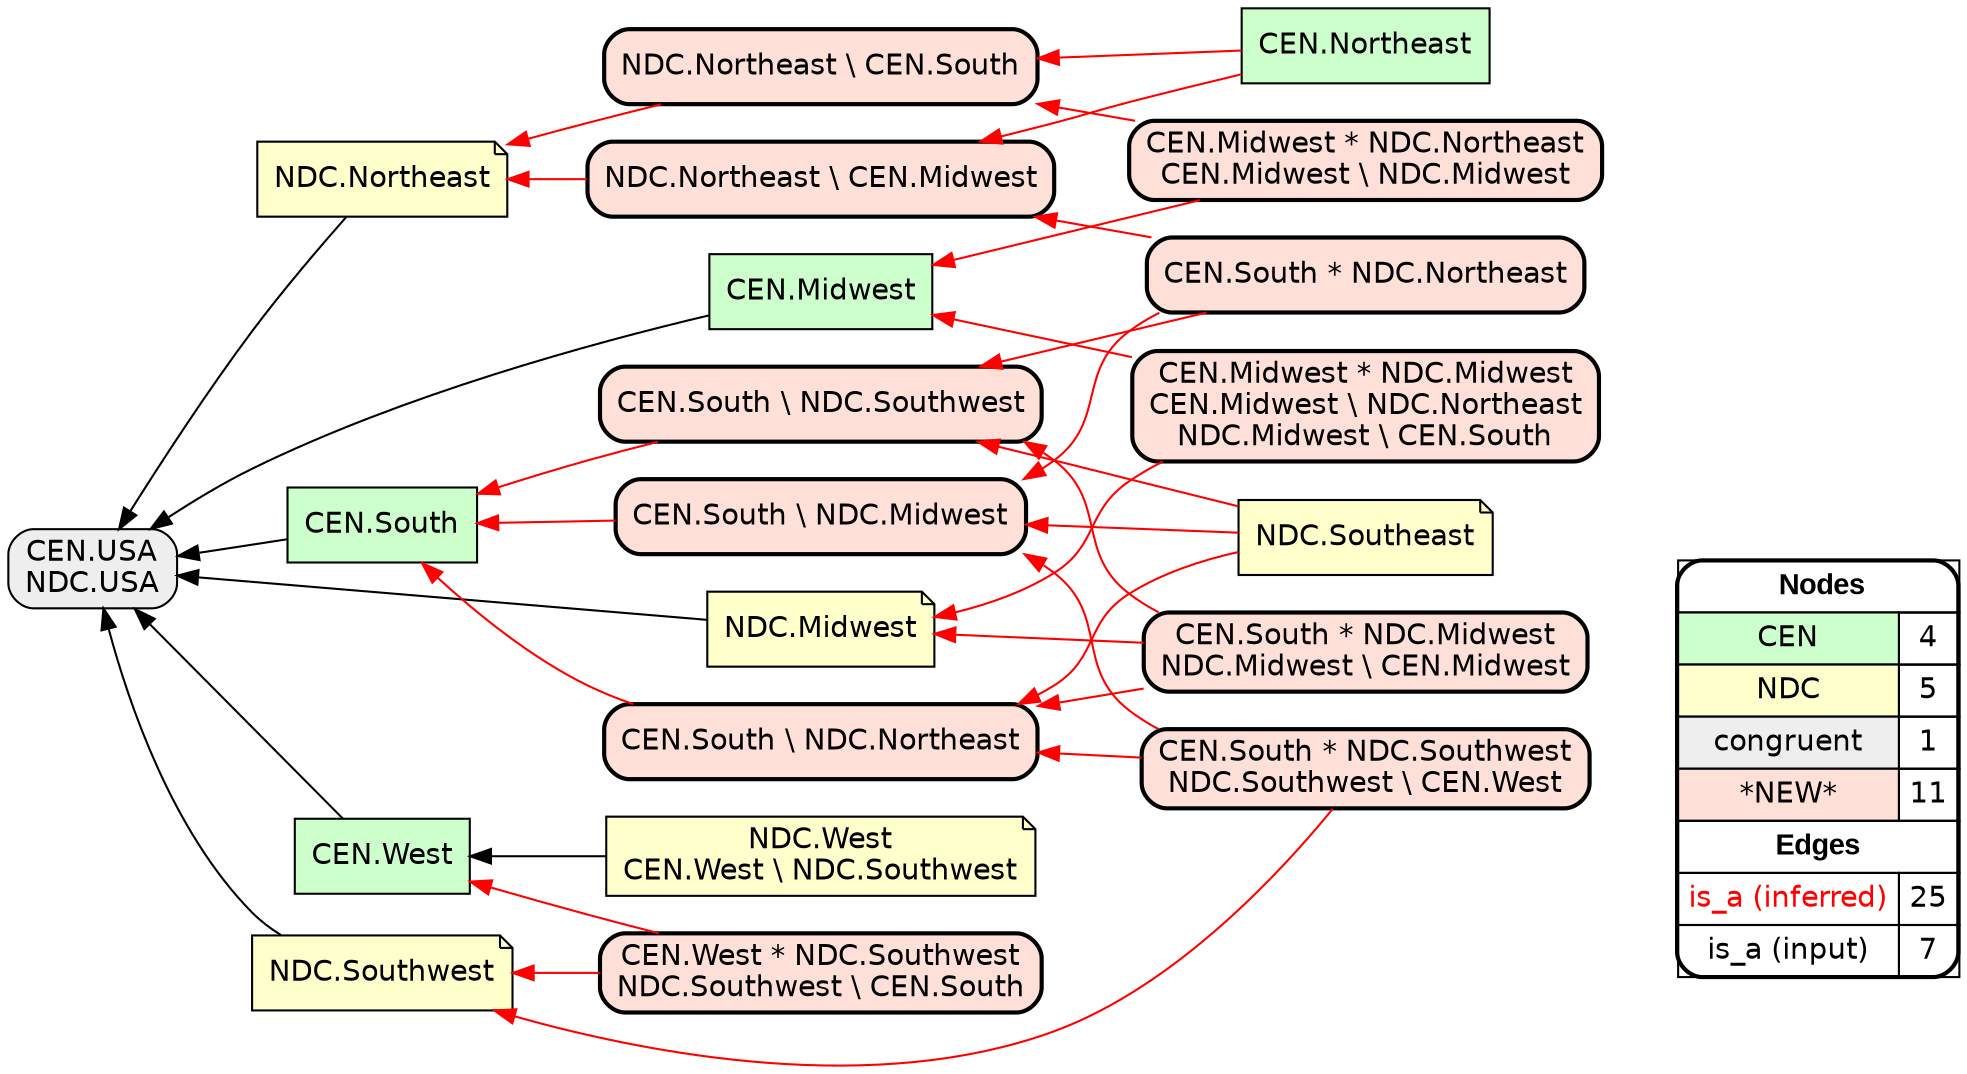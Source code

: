 digraph{
rankdir=RL
node[shape=box style=filled fillcolor="#CCFFCC" fontname="helvetica"] 
"CEN.West"
"CEN.Northeast"
"CEN.Midwest"
"CEN.South"
node[shape=note style=filled fillcolor="#FFFFCC" fontname="helvetica"] 
"NDC.West\nCEN.West \\ NDC.Southwest"
"NDC.Midwest"
"NDC.Southwest"
"NDC.Southeast"
"NDC.Northeast"
node[shape=box style="filled,rounded" fillcolor="#EEEEEE" fontname="helvetica"] 
"CEN.USA\nNDC.USA"
node[shape=box style="filled,rounded,bold" fillcolor="#FFE0D8" fontname="helvetica"] 
"NDC.Northeast \\ CEN.Midwest"
"CEN.West * NDC.Southwest\nNDC.Southwest \\ CEN.South"
"CEN.South \\ NDC.Southwest"
"CEN.South \\ NDC.Northeast"
"CEN.South \\ NDC.Midwest"
"CEN.Midwest * NDC.Northeast\nCEN.Midwest \\ NDC.Midwest"
"CEN.South * NDC.Midwest\nNDC.Midwest \\ CEN.Midwest"
"CEN.South * NDC.Southwest\nNDC.Southwest \\ CEN.West"
"CEN.South * NDC.Northeast"
"CEN.Midwest * NDC.Midwest\nCEN.Midwest \\ NDC.Northeast\nNDC.Midwest \\ CEN.South"
"NDC.Northeast \\ CEN.South"
edge[arrowhead=normal style=dotted color="#000000" constraint=true penwidth=1]
edge[arrowhead=normal style=solid color="#FF0000" constraint=true penwidth=1]
"CEN.South * NDC.Southwest\nNDC.Southwest \\ CEN.West" -> "CEN.South \\ NDC.Northeast"
"CEN.South \\ NDC.Northeast" -> "CEN.South"
"NDC.Southeast" -> "CEN.South \\ NDC.Midwest"
"NDC.Southeast" -> "CEN.South \\ NDC.Southwest"
"CEN.Midwest * NDC.Midwest\nCEN.Midwest \\ NDC.Northeast\nNDC.Midwest \\ CEN.South" -> "NDC.Midwest"
"CEN.South * NDC.Midwest\nNDC.Midwest \\ CEN.Midwest" -> "CEN.South \\ NDC.Northeast"
"NDC.Northeast \\ CEN.Midwest" -> "NDC.Northeast"
"CEN.Northeast" -> "NDC.Northeast \\ CEN.Midwest"
"CEN.South * NDC.Southwest\nNDC.Southwest \\ CEN.West" -> "CEN.South \\ NDC.Midwest"
"CEN.South * NDC.Midwest\nNDC.Midwest \\ CEN.Midwest" -> "CEN.South \\ NDC.Southwest"
"CEN.South * NDC.Midwest\nNDC.Midwest \\ CEN.Midwest" -> "NDC.Midwest"
"CEN.Midwest * NDC.Northeast\nCEN.Midwest \\ NDC.Midwest" -> "NDC.Northeast \\ CEN.South"
"CEN.South \\ NDC.Southwest" -> "CEN.South"
"CEN.South * NDC.Southwest\nNDC.Southwest \\ CEN.West" -> "NDC.Southwest"
"CEN.South \\ NDC.Midwest" -> "CEN.South"
"CEN.West * NDC.Southwest\nNDC.Southwest \\ CEN.South" -> "NDC.Southwest"
"CEN.South * NDC.Northeast" -> "CEN.South \\ NDC.Midwest"
"CEN.Midwest * NDC.Midwest\nCEN.Midwest \\ NDC.Northeast\nNDC.Midwest \\ CEN.South" -> "CEN.Midwest"
"CEN.South * NDC.Northeast" -> "NDC.Northeast \\ CEN.Midwest"
"CEN.West * NDC.Southwest\nNDC.Southwest \\ CEN.South" -> "CEN.West"
"CEN.South * NDC.Northeast" -> "CEN.South \\ NDC.Southwest"
"NDC.Northeast \\ CEN.South" -> "NDC.Northeast"
"CEN.Midwest * NDC.Northeast\nCEN.Midwest \\ NDC.Midwest" -> "CEN.Midwest"
"NDC.Southeast" -> "CEN.South \\ NDC.Northeast"
"CEN.Northeast" -> "NDC.Northeast \\ CEN.South"
edge[arrowhead=normal style=solid color="#000000" constraint=true penwidth=1]
"CEN.Midwest" -> "CEN.USA\nNDC.USA"
"NDC.Northeast" -> "CEN.USA\nNDC.USA"
"NDC.Midwest" -> "CEN.USA\nNDC.USA"
"NDC.Southwest" -> "CEN.USA\nNDC.USA"
"CEN.South" -> "CEN.USA\nNDC.USA"
"CEN.West" -> "CEN.USA\nNDC.USA"
"NDC.West\nCEN.West \\ NDC.Southwest" -> "CEN.West"
node[shape=box] 
{rank=source Legend [fillcolor= white margin=0 label=< 
 <TABLE BORDER="0" CELLBORDER="1" CELLSPACING="0" CELLPADDING="4"> 
<TR> <TD COLSPAN="2"><font face="Arial Black"> Nodes</font></TD> </TR> 
<TR> 
 <TD bgcolor="#CCFFCC" fontname="helvetica">CEN</TD> 
 <TD>4</TD> 
 </TR> 
<TR> 
 <TD bgcolor="#FFFFCC" fontname="helvetica">NDC</TD> 
 <TD>5</TD> 
 </TR> 
<TR> 
 <TD bgcolor="#EEEEEE" fontname="helvetica">congruent</TD> 
 <TD>1</TD> 
 </TR> 
<TR> 
 <TD bgcolor="#FFE0D8" fontname="helvetica">*NEW*</TD> 
 <TD>11</TD> 
 </TR> 
<TR> <TD COLSPAN="2"><font face = "Arial Black"> Edges </font></TD> </TR> 
<TR> 
 <TD><font color ="#FF0000">is_a (inferred)</font></TD><TD>25</TD>
</TR>
<TR> 
 <TD><font color ="#000000">is_a (input)</font></TD><TD>7</TD>
</TR>
</TABLE> 
 >] } 
}